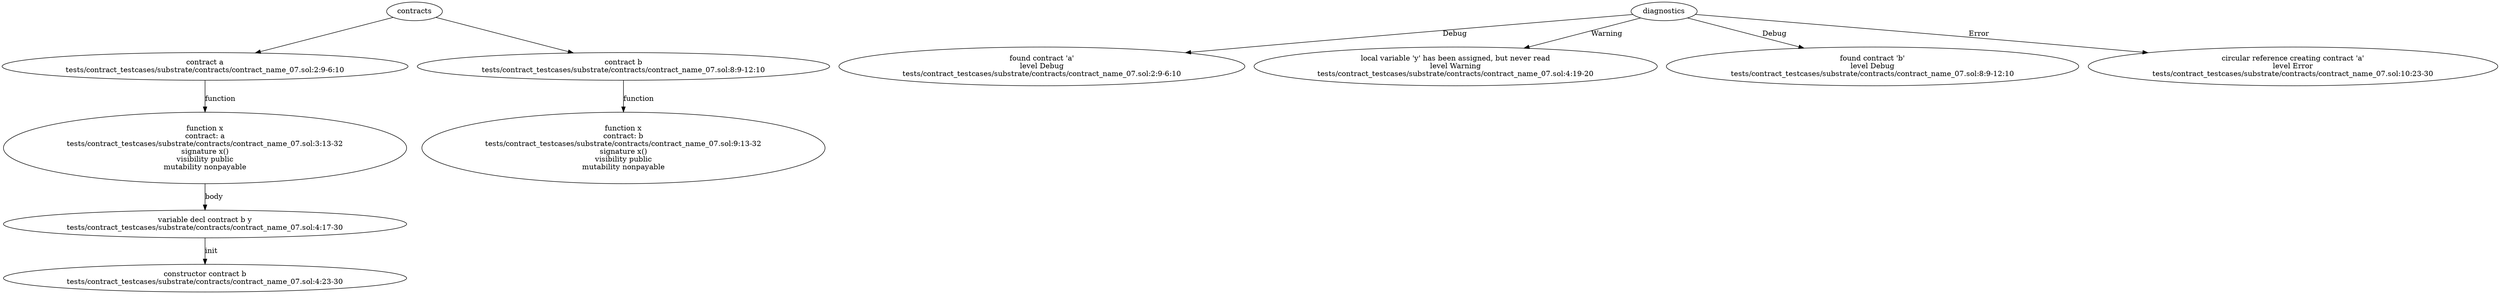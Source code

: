 strict digraph "tests/contract_testcases/substrate/contracts/contract_name_07.sol" {
	contract [label="contract a\ntests/contract_testcases/substrate/contracts/contract_name_07.sol:2:9-6:10"]
	x [label="function x\ncontract: a\ntests/contract_testcases/substrate/contracts/contract_name_07.sol:3:13-32\nsignature x()\nvisibility public\nmutability nonpayable"]
	var_decl [label="variable decl contract b y\ntests/contract_testcases/substrate/contracts/contract_name_07.sol:4:17-30"]
	constructor [label="constructor contract b\ntests/contract_testcases/substrate/contracts/contract_name_07.sol:4:23-30"]
	contract_5 [label="contract b\ntests/contract_testcases/substrate/contracts/contract_name_07.sol:8:9-12:10"]
	x_6 [label="function x\ncontract: b\ntests/contract_testcases/substrate/contracts/contract_name_07.sol:9:13-32\nsignature x()\nvisibility public\nmutability nonpayable"]
	diagnostic [label="found contract 'a'\nlevel Debug\ntests/contract_testcases/substrate/contracts/contract_name_07.sol:2:9-6:10"]
	diagnostic_9 [label="local variable 'y' has been assigned, but never read\nlevel Warning\ntests/contract_testcases/substrate/contracts/contract_name_07.sol:4:19-20"]
	diagnostic_10 [label="found contract 'b'\nlevel Debug\ntests/contract_testcases/substrate/contracts/contract_name_07.sol:8:9-12:10"]
	diagnostic_11 [label="circular reference creating contract 'a'\nlevel Error\ntests/contract_testcases/substrate/contracts/contract_name_07.sol:10:23-30"]
	contracts -> contract
	contract -> x [label="function"]
	x -> var_decl [label="body"]
	var_decl -> constructor [label="init"]
	contracts -> contract_5
	contract_5 -> x_6 [label="function"]
	diagnostics -> diagnostic [label="Debug"]
	diagnostics -> diagnostic_9 [label="Warning"]
	diagnostics -> diagnostic_10 [label="Debug"]
	diagnostics -> diagnostic_11 [label="Error"]
}
